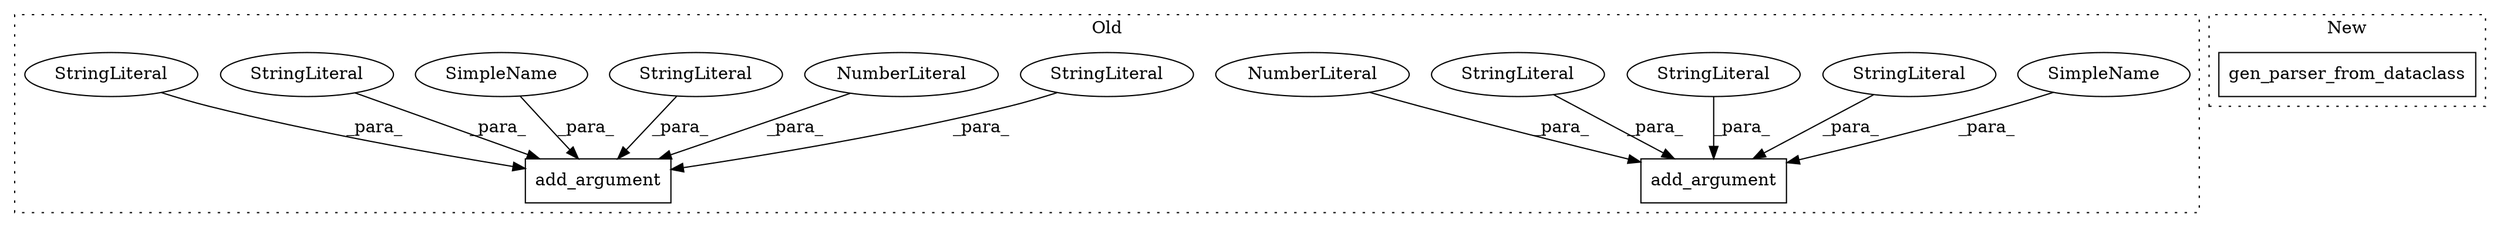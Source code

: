 digraph G {
subgraph cluster0 {
1 [label="add_argument" a="32" s="778,836" l="13,1" shape="box"];
3 [label="StringLiteral" a="45" s="815" l="3" shape="ellipse"];
4 [label="StringLiteral" a="45" s="819" l="17" shape="ellipse"];
5 [label="StringLiteral" a="45" s="791" l="12" shape="ellipse"];
6 [label="NumberLiteral" a="34" s="804" l="4" shape="ellipse"];
7 [label="add_argument" a="32" s="850,916" l="13,1" shape="box"];
8 [label="StringLiteral" a="45" s="897" l="4" shape="ellipse"];
9 [label="StringLiteral" a="45" s="880" l="6" shape="ellipse"];
10 [label="StringLiteral" a="45" s="863" l="16" shape="ellipse"];
11 [label="NumberLiteral" a="34" s="887" l="3" shape="ellipse"];
12 [label="StringLiteral" a="45" s="902" l="14" shape="ellipse"];
13 [label="SimpleName" a="42" s="809" l="5" shape="ellipse"];
14 [label="SimpleName" a="42" s="891" l="5" shape="ellipse"];
label = "Old";
style="dotted";
}
subgraph cluster1 {
2 [label="gen_parser_from_dataclass" a="32" s="813,864" l="26,1" shape="box"];
label = "New";
style="dotted";
}
3 -> 1 [label="_para_"];
4 -> 1 [label="_para_"];
5 -> 1 [label="_para_"];
6 -> 1 [label="_para_"];
8 -> 7 [label="_para_"];
9 -> 7 [label="_para_"];
10 -> 7 [label="_para_"];
11 -> 7 [label="_para_"];
12 -> 7 [label="_para_"];
13 -> 1 [label="_para_"];
14 -> 7 [label="_para_"];
}